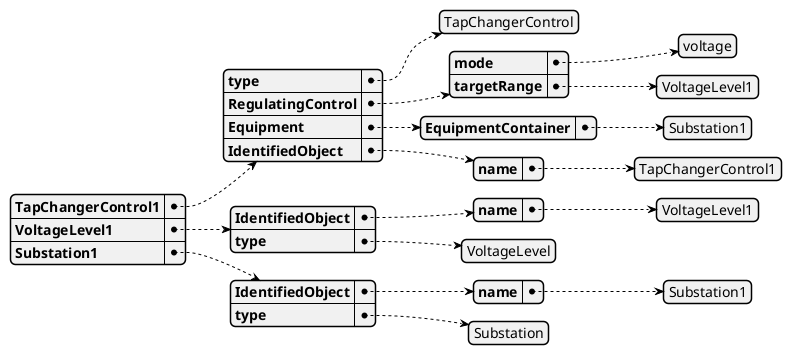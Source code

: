 @startjson
{
  "TapChangerControl1": {
    "type": [
      "TapChangerControl"
    ],
    "RegulatingControl": {
      "mode": [
        "voltage"
      ],
      "targetRange": [
        "VoltageLevel1"
      ]
    },
    "Equipment": {
      "EquipmentContainer": [
        "Substation1"
      ]
    },
    "IdentifiedObject": {
      "name": [
        "TapChangerControl1"
      ]
    }
  },
  "VoltageLevel1": {
    "IdentifiedObject": {
      "name": [
        "VoltageLevel1"
      ]
    },
    "type": [
      "VoltageLevel"
    ]
  },
  "Substation1": {
    "IdentifiedObject": {
      "name": [
        "Substation1"
      ]
    },
    "type": [
      "Substation"
    ]
  }
}
@endjson